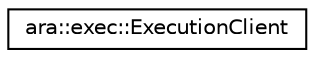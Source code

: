 digraph "Graphical Class Hierarchy"
{
 // LATEX_PDF_SIZE
  edge [fontname="Helvetica",fontsize="10",labelfontname="Helvetica",labelfontsize="10"];
  node [fontname="Helvetica",fontsize="10",shape=record];
  rankdir="LR";
  Node0 [label="ara::exec::ExecutionClient",height=0.2,width=0.4,color="black", fillcolor="white", style="filled",URL="$classara_1_1exec_1_1ExecutionClient.html",tooltip="Class to implement operations on Execution Client."];
}
